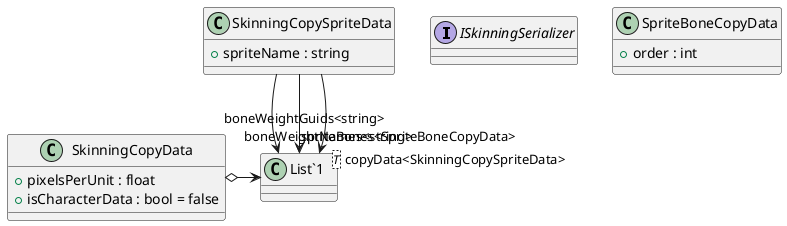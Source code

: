@startuml
interface ISkinningSerializer {
}
class SpriteBoneCopyData {
    + order : int
}
class SkinningCopySpriteData {
    + spriteName : string
}
class SkinningCopyData {
    + pixelsPerUnit : float
    + isCharacterData : bool = false
}
class "List`1"<T> {
}
SkinningCopySpriteData --> "spriteBones<SpriteBoneCopyData>" "List`1"
SkinningCopySpriteData --> "boneWeightGuids<string>" "List`1"
SkinningCopySpriteData --> "boneWeightNames<string>" "List`1"
SkinningCopyData o-> "copyData<SkinningCopySpriteData>" "List`1"
@enduml
